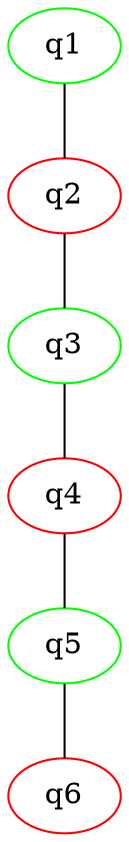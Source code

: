 graph Line{
    q1[color=green];
    q2[color=red];
    q3[color=green];
    q4[color=red];
    q5[color=green];
    q6[color=red];
    q1 -- q2;
    q2 -- q3;
    q3 -- q4;
    q4 -- q5;
    q5 -- q6;
}